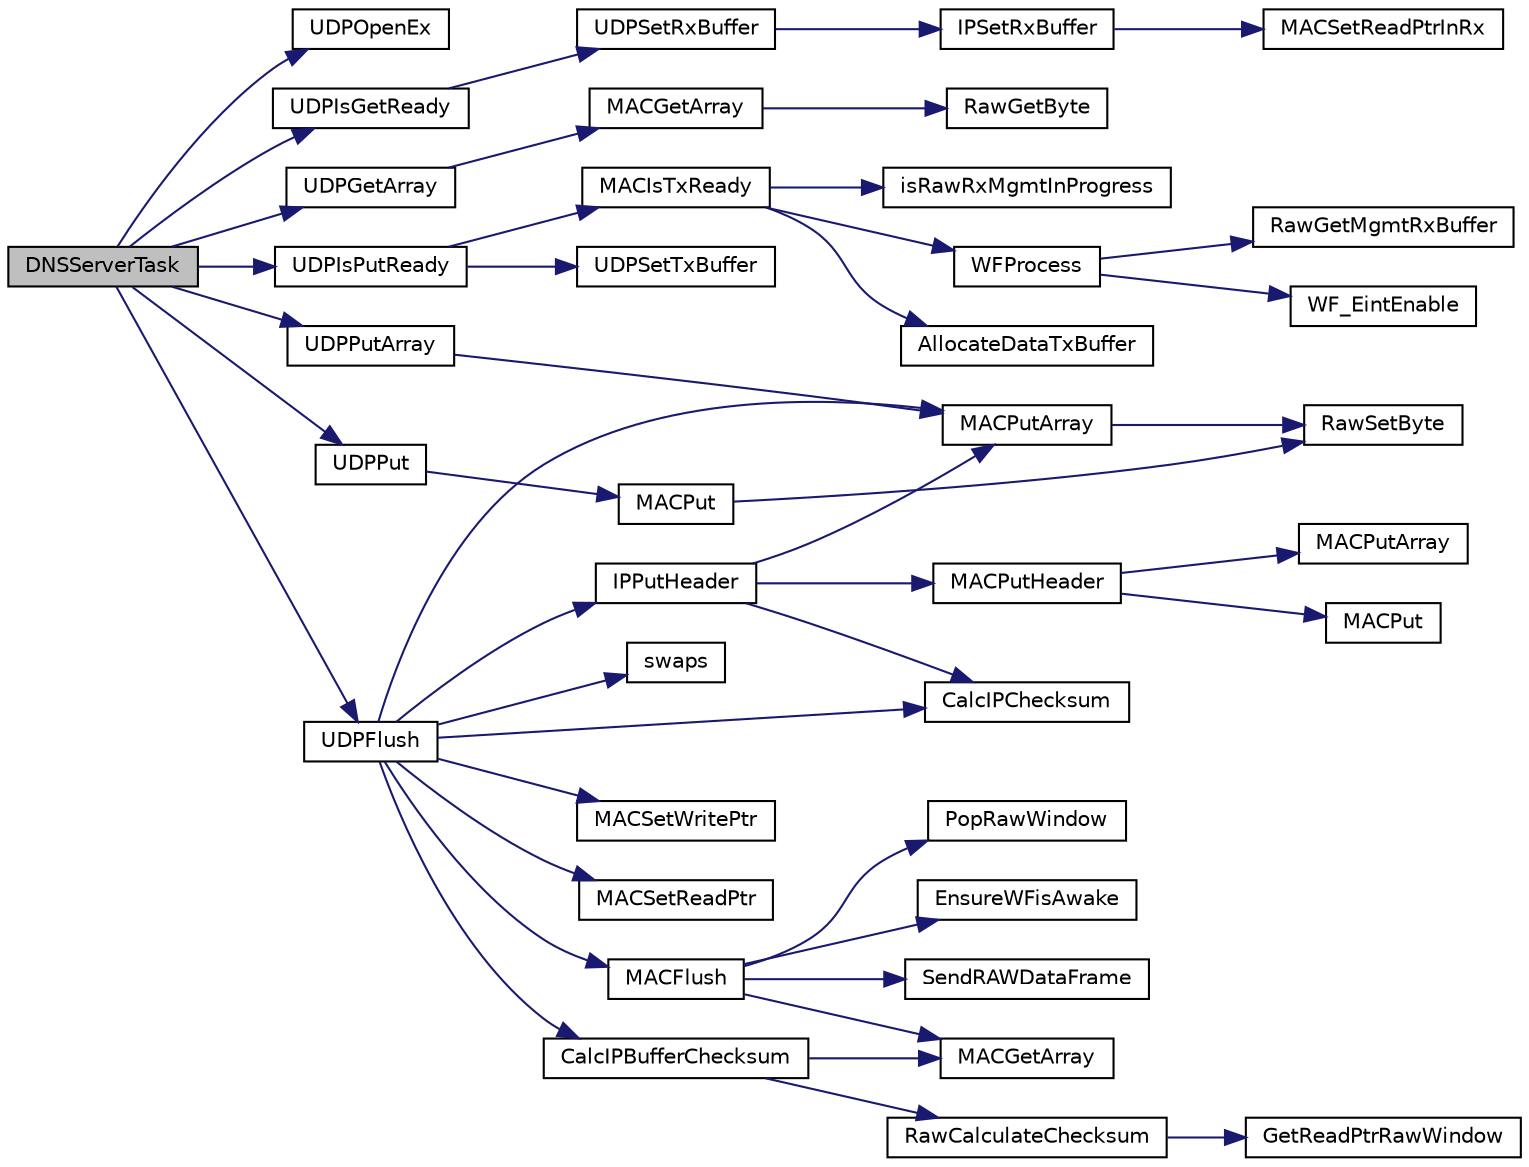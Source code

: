 digraph "DNSServerTask"
{
  edge [fontname="Helvetica",fontsize="10",labelfontname="Helvetica",labelfontsize="10"];
  node [fontname="Helvetica",fontsize="10",shape=record];
  rankdir="LR";
  Node1 [label="DNSServerTask",height=0.2,width=0.4,color="black", fillcolor="grey75", style="filled", fontcolor="black"];
  Node1 -> Node2 [color="midnightblue",fontsize="10",style="solid"];
  Node2 [label="UDPOpenEx",height=0.2,width=0.4,color="black", fillcolor="white", style="filled",URL="$_u_d_p_8h.html#ae5069afb0cda35b9a306dcb37f222822"];
  Node1 -> Node3 [color="midnightblue",fontsize="10",style="solid"];
  Node3 [label="UDPIsGetReady",height=0.2,width=0.4,color="black", fillcolor="white", style="filled",URL="$_u_d_p_8h.html#ae6cafd8670068265c3d9d921cd7e0675"];
  Node3 -> Node4 [color="midnightblue",fontsize="10",style="solid"];
  Node4 [label="UDPSetRxBuffer",height=0.2,width=0.4,color="black", fillcolor="white", style="filled",URL="$_u_d_p_8c.html#a0dc4b7c53e2e3d3b91fe53ff2e135d72"];
  Node4 -> Node5 [color="midnightblue",fontsize="10",style="solid"];
  Node5 [label="IPSetRxBuffer",height=0.2,width=0.4,color="black", fillcolor="white", style="filled",URL="$_i_p_8h.html#a33cd719865ee57f9591c92a63e74d59f"];
  Node5 -> Node6 [color="midnightblue",fontsize="10",style="solid"];
  Node6 [label="MACSetReadPtrInRx",height=0.2,width=0.4,color="black", fillcolor="white", style="filled",URL="$_m_a_c_8h.html#aa73b1ce45818243c98e3efd00b9f4bd9"];
  Node1 -> Node7 [color="midnightblue",fontsize="10",style="solid"];
  Node7 [label="UDPGetArray",height=0.2,width=0.4,color="black", fillcolor="white", style="filled",URL="$_u_d_p_8h.html#a2ad4741432dcc367e97c7c6e1d964bdb"];
  Node7 -> Node8 [color="midnightblue",fontsize="10",style="solid"];
  Node8 [label="MACGetArray",height=0.2,width=0.4,color="black", fillcolor="white", style="filled",URL="$_m_a_c_8h.html#a89d13e85195c0d00f308194305845016"];
  Node8 -> Node9 [color="midnightblue",fontsize="10",style="solid"];
  Node9 [label="RawGetByte",height=0.2,width=0.4,color="black", fillcolor="white", style="filled",URL="$_w_f_raw_8h.html#a0f9f450b78d964f8b34c2f3d50472527"];
  Node1 -> Node10 [color="midnightblue",fontsize="10",style="solid"];
  Node10 [label="UDPIsPutReady",height=0.2,width=0.4,color="black", fillcolor="white", style="filled",URL="$_u_d_p_8h.html#a8a80f5aa86eba6a6b09cb1a0eb7f01cb"];
  Node10 -> Node11 [color="midnightblue",fontsize="10",style="solid"];
  Node11 [label="MACIsTxReady",height=0.2,width=0.4,color="black", fillcolor="white", style="filled",URL="$_m_a_c_8h.html#a99937ac52db1a95f86ca59779640bcbe"];
  Node11 -> Node12 [color="midnightblue",fontsize="10",style="solid"];
  Node12 [label="isRawRxMgmtInProgress",height=0.2,width=0.4,color="black", fillcolor="white", style="filled",URL="$_w_f_mac_8c.html#aa0566405da4973f3c579dbc046af0848"];
  Node11 -> Node13 [color="midnightblue",fontsize="10",style="solid"];
  Node13 [label="WFProcess",height=0.2,width=0.4,color="black", fillcolor="white", style="filled",URL="$_w_f_api_8h.html#ab40c33ce57709d716eea07a0a76b16dd"];
  Node13 -> Node14 [color="midnightblue",fontsize="10",style="solid"];
  Node14 [label="RawGetMgmtRxBuffer",height=0.2,width=0.4,color="black", fillcolor="white", style="filled",URL="$_w_f_raw_8h.html#ad4dc4ee21d997183f947293c0a52d293"];
  Node13 -> Node15 [color="midnightblue",fontsize="10",style="solid"];
  Node15 [label="WF_EintEnable",height=0.2,width=0.4,color="black", fillcolor="white", style="filled",URL="$_w_f_api_8h.html#a939bc519999b13755ac6af4911d8fffb"];
  Node11 -> Node16 [color="midnightblue",fontsize="10",style="solid"];
  Node16 [label="AllocateDataTxBuffer",height=0.2,width=0.4,color="black", fillcolor="white", style="filled",URL="$_w_f_raw_8h.html#a7516a7177c1b9a843d543c57c4192af5"];
  Node10 -> Node17 [color="midnightblue",fontsize="10",style="solid"];
  Node17 [label="UDPSetTxBuffer",height=0.2,width=0.4,color="black", fillcolor="white", style="filled",URL="$_u_d_p_8c.html#a7cf79fb1794e17d66e3e960dba97097b"];
  Node1 -> Node18 [color="midnightblue",fontsize="10",style="solid"];
  Node18 [label="UDPPutArray",height=0.2,width=0.4,color="black", fillcolor="white", style="filled",URL="$_u_d_p_8h.html#a372fafc6c39a309ddc9bd3408b16a267"];
  Node18 -> Node19 [color="midnightblue",fontsize="10",style="solid"];
  Node19 [label="MACPutArray",height=0.2,width=0.4,color="black", fillcolor="white", style="filled",URL="$_m_a_c_8h.html#a87a779bb5e5f2c7ffc444f52d696efa2"];
  Node19 -> Node20 [color="midnightblue",fontsize="10",style="solid"];
  Node20 [label="RawSetByte",height=0.2,width=0.4,color="black", fillcolor="white", style="filled",URL="$_w_f_raw_8h.html#a080df0a533459a28bfccb89781df5e3a"];
  Node1 -> Node21 [color="midnightblue",fontsize="10",style="solid"];
  Node21 [label="UDPPut",height=0.2,width=0.4,color="black", fillcolor="white", style="filled",URL="$_u_d_p_8h.html#aa31511e0818a730f9a335d2349081d94"];
  Node21 -> Node22 [color="midnightblue",fontsize="10",style="solid"];
  Node22 [label="MACPut",height=0.2,width=0.4,color="black", fillcolor="white", style="filled",URL="$_m_a_c_8h.html#a9a1910d847af55acbfd90ef175be44b9"];
  Node22 -> Node20 [color="midnightblue",fontsize="10",style="solid"];
  Node1 -> Node23 [color="midnightblue",fontsize="10",style="solid"];
  Node23 [label="UDPFlush",height=0.2,width=0.4,color="black", fillcolor="white", style="filled",URL="$_u_d_p_8h.html#a6a60054cd55ad4d0e70b78f8083a39bd"];
  Node23 -> Node24 [color="midnightblue",fontsize="10",style="solid"];
  Node24 [label="swaps",height=0.2,width=0.4,color="black", fillcolor="white", style="filled",URL="$_helpers_8h.html#add09104747ab0b189bcd8137ab2458ea"];
  Node23 -> Node25 [color="midnightblue",fontsize="10",style="solid"];
  Node25 [label="CalcIPChecksum",height=0.2,width=0.4,color="black", fillcolor="white", style="filled",URL="$_helpers_8h.html#a9274752ec58a3cc6b2a9518a6e417fc3"];
  Node23 -> Node26 [color="midnightblue",fontsize="10",style="solid"];
  Node26 [label="MACSetWritePtr",height=0.2,width=0.4,color="black", fillcolor="white", style="filled",URL="$_m_a_c_8h.html#a76abcd85736be75ac9dee35b573bb90d"];
  Node23 -> Node27 [color="midnightblue",fontsize="10",style="solid"];
  Node27 [label="IPPutHeader",height=0.2,width=0.4,color="black", fillcolor="white", style="filled",URL="$_i_p_8h.html#ad3bcc7a7c328bc6435c97646a25d21f0"];
  Node27 -> Node25 [color="midnightblue",fontsize="10",style="solid"];
  Node27 -> Node28 [color="midnightblue",fontsize="10",style="solid"];
  Node28 [label="MACPutHeader",height=0.2,width=0.4,color="black", fillcolor="white", style="filled",URL="$_m_a_c_8h.html#af507be7571c519d47045cc4254f7ff54"];
  Node28 -> Node29 [color="midnightblue",fontsize="10",style="solid"];
  Node29 [label="MACPutArray",height=0.2,width=0.4,color="black", fillcolor="white", style="filled",URL="$_e_n_c28_j60_8c.html#a87a779bb5e5f2c7ffc444f52d696efa2"];
  Node28 -> Node30 [color="midnightblue",fontsize="10",style="solid"];
  Node30 [label="MACPut",height=0.2,width=0.4,color="black", fillcolor="white", style="filled",URL="$_e_n_c28_j60_8c.html#a9a1910d847af55acbfd90ef175be44b9"];
  Node27 -> Node19 [color="midnightblue",fontsize="10",style="solid"];
  Node23 -> Node19 [color="midnightblue",fontsize="10",style="solid"];
  Node23 -> Node31 [color="midnightblue",fontsize="10",style="solid"];
  Node31 [label="MACSetReadPtr",height=0.2,width=0.4,color="black", fillcolor="white", style="filled",URL="$_m_a_c_8h.html#aad63644420d87642a890d2f41abb7454"];
  Node23 -> Node32 [color="midnightblue",fontsize="10",style="solid"];
  Node32 [label="CalcIPBufferChecksum",height=0.2,width=0.4,color="black", fillcolor="white", style="filled",URL="$_m_a_c_8h.html#af14a0a88eef0ca101814acf1157f42a3"];
  Node32 -> Node33 [color="midnightblue",fontsize="10",style="solid"];
  Node33 [label="MACGetArray",height=0.2,width=0.4,color="black", fillcolor="white", style="filled",URL="$_e_n_c28_j60_8c.html#a89d13e85195c0d00f308194305845016"];
  Node32 -> Node34 [color="midnightblue",fontsize="10",style="solid"];
  Node34 [label="RawCalculateChecksum",height=0.2,width=0.4,color="black", fillcolor="white", style="filled",URL="$_w_f_mac__24_g_8c.html#a2e5031b0e0826a0f5db5135eb755ae32"];
  Node34 -> Node35 [color="midnightblue",fontsize="10",style="solid"];
  Node35 [label="GetReadPtrRawWindow",height=0.2,width=0.4,color="black", fillcolor="white", style="filled",URL="$_w_f_driver_raw__24_g_8c.html#ae462dfa5314eeb1b58cf6cca8fa7ad3e"];
  Node23 -> Node36 [color="midnightblue",fontsize="10",style="solid"];
  Node36 [label="MACFlush",height=0.2,width=0.4,color="black", fillcolor="white", style="filled",URL="$_m_a_c_8h.html#a38dc2cc8c71b2f6bfe51ea8db2acc67c"];
  Node36 -> Node33 [color="midnightblue",fontsize="10",style="solid"];
  Node36 -> Node37 [color="midnightblue",fontsize="10",style="solid"];
  Node37 [label="PopRawWindow",height=0.2,width=0.4,color="black", fillcolor="white", style="filled",URL="$_w_f_raw_8h.html#ae50feb41702ee7a5f6ab679e87d364ba"];
  Node36 -> Node38 [color="midnightblue",fontsize="10",style="solid"];
  Node38 [label="EnsureWFisAwake",height=0.2,width=0.4,color="black", fillcolor="white", style="filled",URL="$_w_f_driver_prv_8h.html#a967067df584a596445a8bc793df7933e"];
  Node36 -> Node39 [color="midnightblue",fontsize="10",style="solid"];
  Node39 [label="SendRAWDataFrame",height=0.2,width=0.4,color="black", fillcolor="white", style="filled",URL="$_w_f_raw_8h.html#ab3fe180f412b7b947ea503780d308724"];
}
